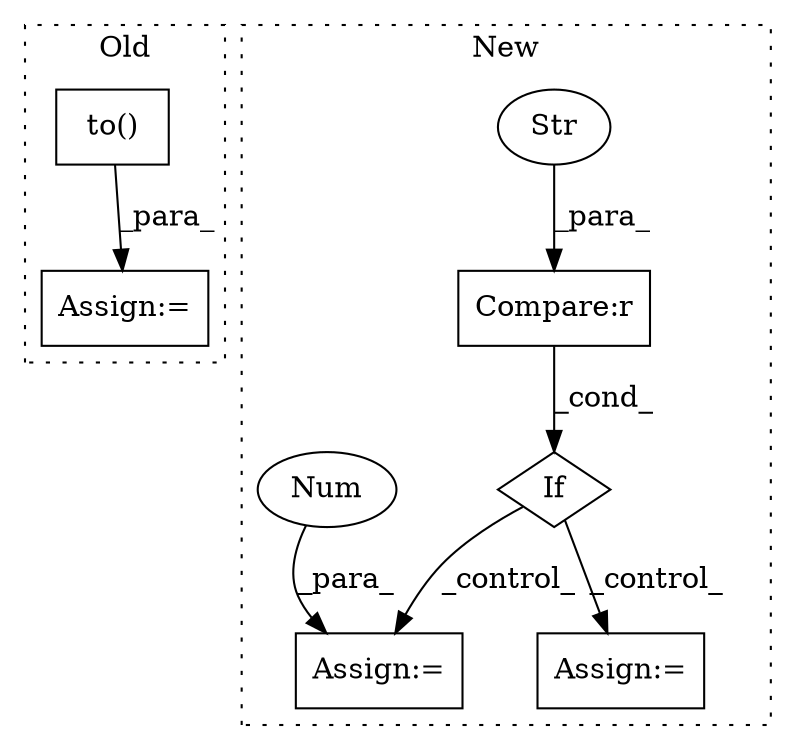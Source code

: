 digraph G {
subgraph cluster0 {
1 [label="to()" a="75" s="8290,8324" l="28,1" shape="box"];
5 [label="Assign:=" a="68" s="8287" l="3" shape="box"];
label = "Old";
style="dotted";
}
subgraph cluster1 {
2 [label="If" a="96" s="9882" l="3" shape="diamond"];
3 [label="Assign:=" a="68" s="9941" l="3" shape="box"];
4 [label="Compare:r" a="40" s="9907" l="17" shape="box"];
6 [label="Str" a="66" s="9919" l="5" shape="ellipse"];
7 [label="Assign:=" a="68" s="10067" l="3" shape="box"];
8 [label="Num" a="76" s="10070" l="3" shape="ellipse"];
label = "New";
style="dotted";
}
1 -> 5 [label="_para_"];
2 -> 7 [label="_control_"];
2 -> 3 [label="_control_"];
4 -> 2 [label="_cond_"];
6 -> 4 [label="_para_"];
8 -> 7 [label="_para_"];
}